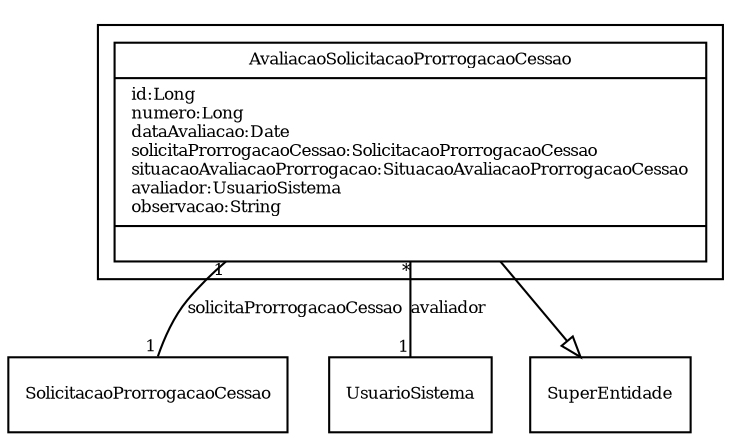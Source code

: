 digraph G{
fontname = "Times-Roman"
fontsize = 8

node [
        fontname = "Times-Roman"
        fontsize = 8
        shape = "record"
]

edge [
        fontname = "Times-Roman"
        fontsize = 8
]

subgraph clusterAVALIACAO_DA_PRORROGACAO_DE_CESSAO_DE_BEM_MOVEL
{
AvaliacaoSolicitacaoProrrogacaoCessao [label = "{AvaliacaoSolicitacaoProrrogacaoCessao|id:Long\lnumero:Long\ldataAvaliacao:Date\lsolicitaProrrogacaoCessao:SolicitacaoProrrogacaoCessao\lsituacaoAvaliacaoProrrogacao:SituacaoAvaliacaoProrrogacaoCessao\lavaliador:UsuarioSistema\lobservacao:String\l|\l}"]
}
edge [arrowhead = "none" headlabel = "1" taillabel = "1"] AvaliacaoSolicitacaoProrrogacaoCessao -> SolicitacaoProrrogacaoCessao [label = "solicitaProrrogacaoCessao"]
edge [arrowhead = "none" headlabel = "1" taillabel = "*"] AvaliacaoSolicitacaoProrrogacaoCessao -> UsuarioSistema [label = "avaliador"]
edge [ arrowhead = "empty" headlabel = "" taillabel = ""] AvaliacaoSolicitacaoProrrogacaoCessao -> SuperEntidade
}
